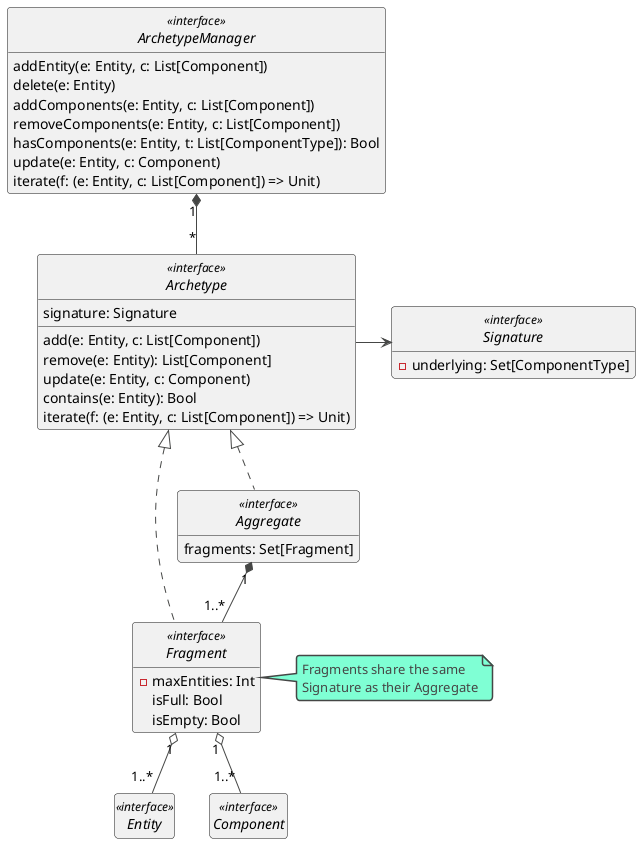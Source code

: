@startuml

!theme vibrant

interface Archetype <<interface>> {
  signature: Signature
  add(e: Entity, c: List[Component])
  remove(e: Entity): List[Component]
  update(e: Entity, c: Component)
  contains(e: Entity): Bool
  iterate(f: (e: Entity, c: List[Component]) => Unit)
}

interface Aggregate <<interface>> {
  fragments: Set[Fragment]
}

interface Fragment <<interface>> {
  -maxEntities: Int
  isFull: Bool
  isEmpty: Bool
}

interface ArchetypeManager <<interface>> {
  addEntity(e: Entity, c: List[Component])
  delete(e: Entity)
  addComponents(e: Entity, c: List[Component])
  removeComponents(e: Entity, c: List[Component])
  hasComponents(e: Entity, t: List[ComponentType]): Bool
  update(e: Entity, c: Component)
  iterate(f: (e: Entity, c: List[Component]) => Unit)
}

interface Signature <<interface>> {
  -underlying: Set[ComponentType]
}

interface Entity <<interface>>
interface Component <<interface>>

ArchetypeManager "1" *-- "*" Archetype
Archetype <|.. Aggregate
Archetype <|.. Fragment
Archetype -> Signature
Aggregate "1" *-- "1..*" Fragment
Fragment "1" o-- "1..*" Entity
Fragment "1" o-- "1..*" Component

note "Fragments share the same\nSignature as their Aggregate" as N1
Fragment . N1

hide empty members
hide interface circle

@enduml
